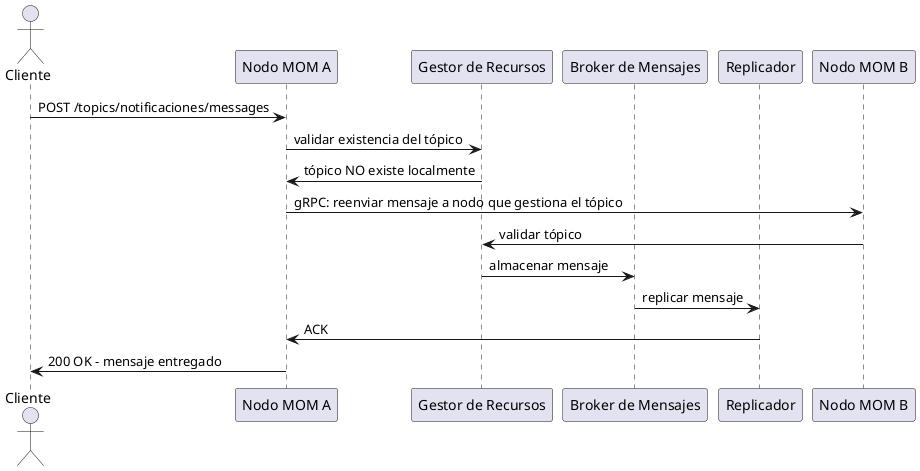 @startuml SecuenviaClienteNodoDiagram
actor Cliente
participant "Nodo MOM A" as MOM_A
participant "Gestor de Recursos" as GR
participant "Broker de Mensajes" as BM
participant "Replicador" as RP
participant "Nodo MOM B" as MOM_B

Cliente -> MOM_A: POST /topics/notificaciones/messages
MOM_A -> GR: validar existencia del tópico

GR -> MOM_A: tópico NO existe localmente
MOM_A -> MOM_B: gRPC: reenviar mensaje a nodo que gestiona el tópico

MOM_B -> GR: validar tópico
GR -> BM: almacenar mensaje
BM -> RP: replicar mensaje

RP -> MOM_A: ACK
MOM_A -> Cliente: 200 OK - mensaje entregado
@enduml
